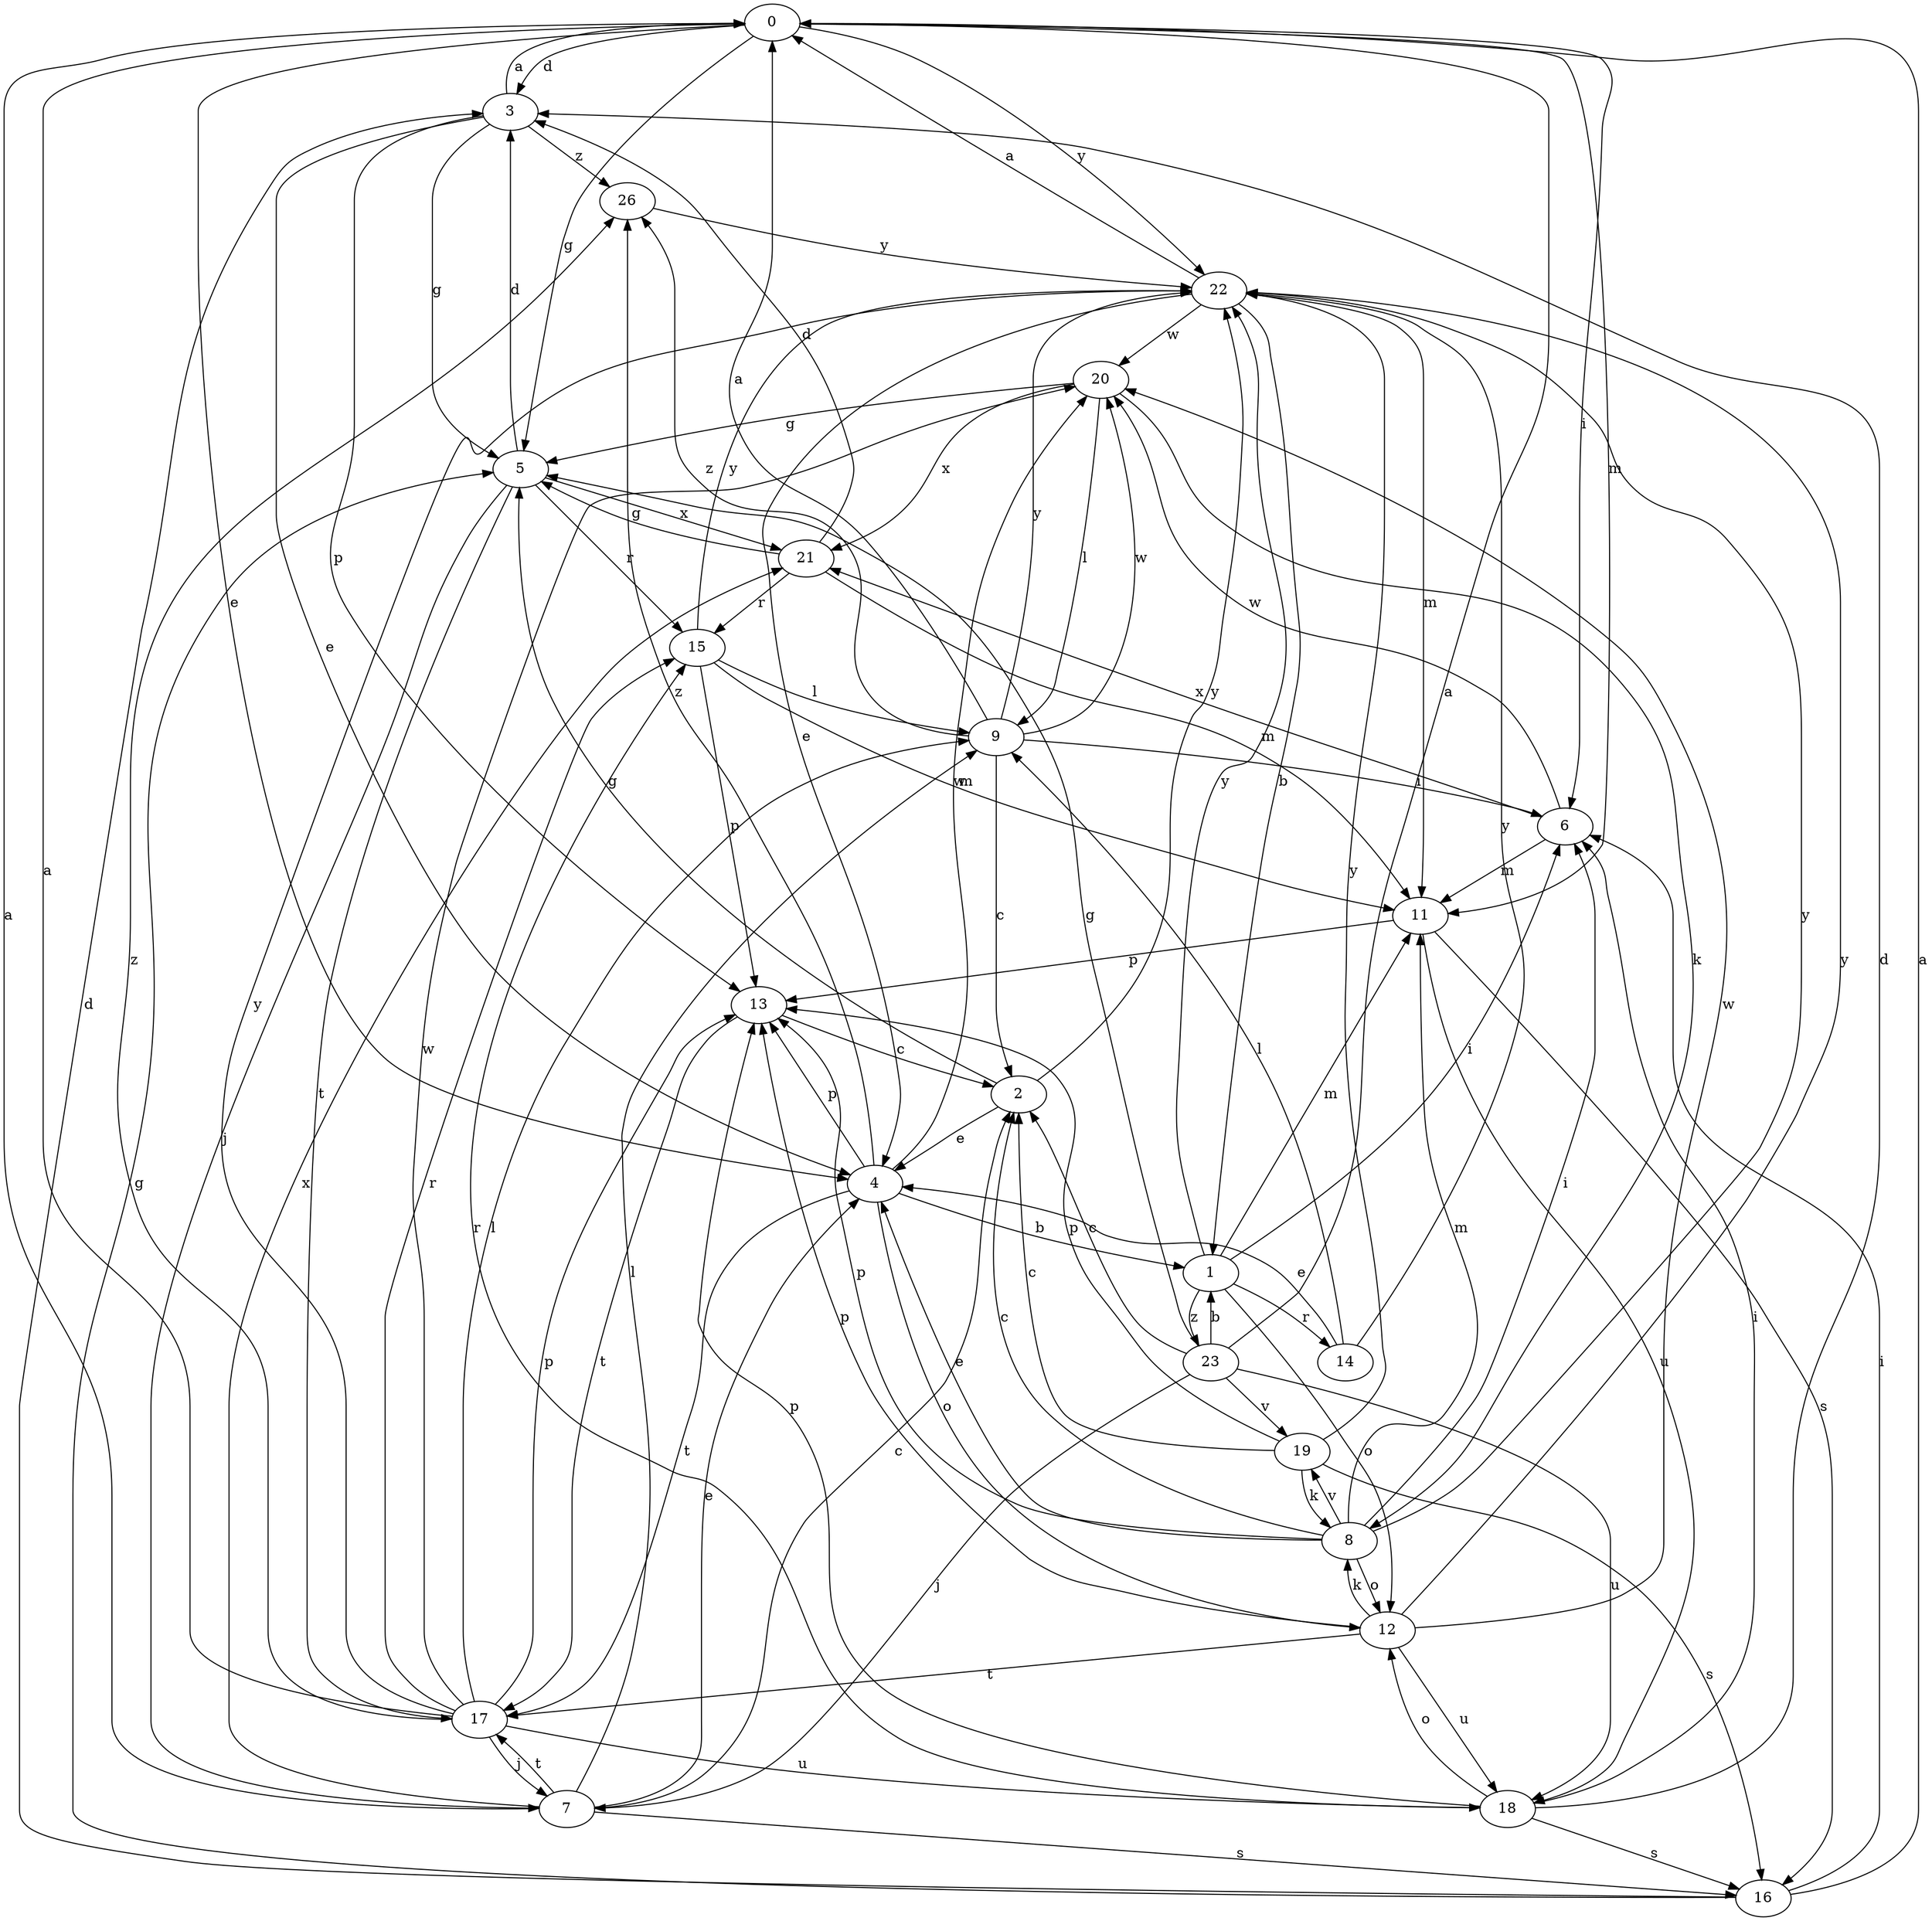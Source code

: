 strict digraph  {
0;
1;
2;
3;
4;
5;
6;
7;
8;
9;
11;
12;
13;
14;
15;
16;
17;
18;
19;
20;
21;
22;
23;
26;
0 -> 3  [label=d];
0 -> 4  [label=e];
0 -> 5  [label=g];
0 -> 6  [label=i];
0 -> 11  [label=m];
0 -> 22  [label=y];
1 -> 6  [label=i];
1 -> 11  [label=m];
1 -> 12  [label=o];
1 -> 14  [label=r];
1 -> 22  [label=y];
1 -> 23  [label=z];
2 -> 4  [label=e];
2 -> 5  [label=g];
2 -> 22  [label=y];
3 -> 0  [label=a];
3 -> 4  [label=e];
3 -> 5  [label=g];
3 -> 13  [label=p];
3 -> 26  [label=z];
4 -> 1  [label=b];
4 -> 12  [label=o];
4 -> 13  [label=p];
4 -> 17  [label=t];
4 -> 20  [label=w];
4 -> 26  [label=z];
5 -> 3  [label=d];
5 -> 7  [label=j];
5 -> 15  [label=r];
5 -> 17  [label=t];
5 -> 21  [label=x];
6 -> 11  [label=m];
6 -> 20  [label=w];
6 -> 21  [label=x];
7 -> 0  [label=a];
7 -> 2  [label=c];
7 -> 4  [label=e];
7 -> 9  [label=l];
7 -> 16  [label=s];
7 -> 17  [label=t];
7 -> 21  [label=x];
8 -> 2  [label=c];
8 -> 4  [label=e];
8 -> 6  [label=i];
8 -> 11  [label=m];
8 -> 12  [label=o];
8 -> 13  [label=p];
8 -> 19  [label=v];
8 -> 22  [label=y];
9 -> 0  [label=a];
9 -> 2  [label=c];
9 -> 6  [label=i];
9 -> 20  [label=w];
9 -> 22  [label=y];
9 -> 26  [label=z];
11 -> 13  [label=p];
11 -> 16  [label=s];
11 -> 18  [label=u];
12 -> 8  [label=k];
12 -> 13  [label=p];
12 -> 17  [label=t];
12 -> 18  [label=u];
12 -> 20  [label=w];
12 -> 22  [label=y];
13 -> 2  [label=c];
13 -> 17  [label=t];
14 -> 4  [label=e];
14 -> 9  [label=l];
14 -> 22  [label=y];
15 -> 9  [label=l];
15 -> 11  [label=m];
15 -> 13  [label=p];
15 -> 22  [label=y];
16 -> 0  [label=a];
16 -> 3  [label=d];
16 -> 5  [label=g];
16 -> 6  [label=i];
17 -> 0  [label=a];
17 -> 7  [label=j];
17 -> 9  [label=l];
17 -> 13  [label=p];
17 -> 15  [label=r];
17 -> 18  [label=u];
17 -> 20  [label=w];
17 -> 22  [label=y];
17 -> 26  [label=z];
18 -> 3  [label=d];
18 -> 6  [label=i];
18 -> 12  [label=o];
18 -> 13  [label=p];
18 -> 15  [label=r];
18 -> 16  [label=s];
19 -> 2  [label=c];
19 -> 8  [label=k];
19 -> 13  [label=p];
19 -> 16  [label=s];
19 -> 22  [label=y];
20 -> 5  [label=g];
20 -> 8  [label=k];
20 -> 9  [label=l];
20 -> 21  [label=x];
21 -> 3  [label=d];
21 -> 5  [label=g];
21 -> 11  [label=m];
21 -> 15  [label=r];
22 -> 0  [label=a];
22 -> 1  [label=b];
22 -> 4  [label=e];
22 -> 11  [label=m];
22 -> 20  [label=w];
23 -> 0  [label=a];
23 -> 1  [label=b];
23 -> 2  [label=c];
23 -> 5  [label=g];
23 -> 7  [label=j];
23 -> 18  [label=u];
23 -> 19  [label=v];
26 -> 22  [label=y];
}
